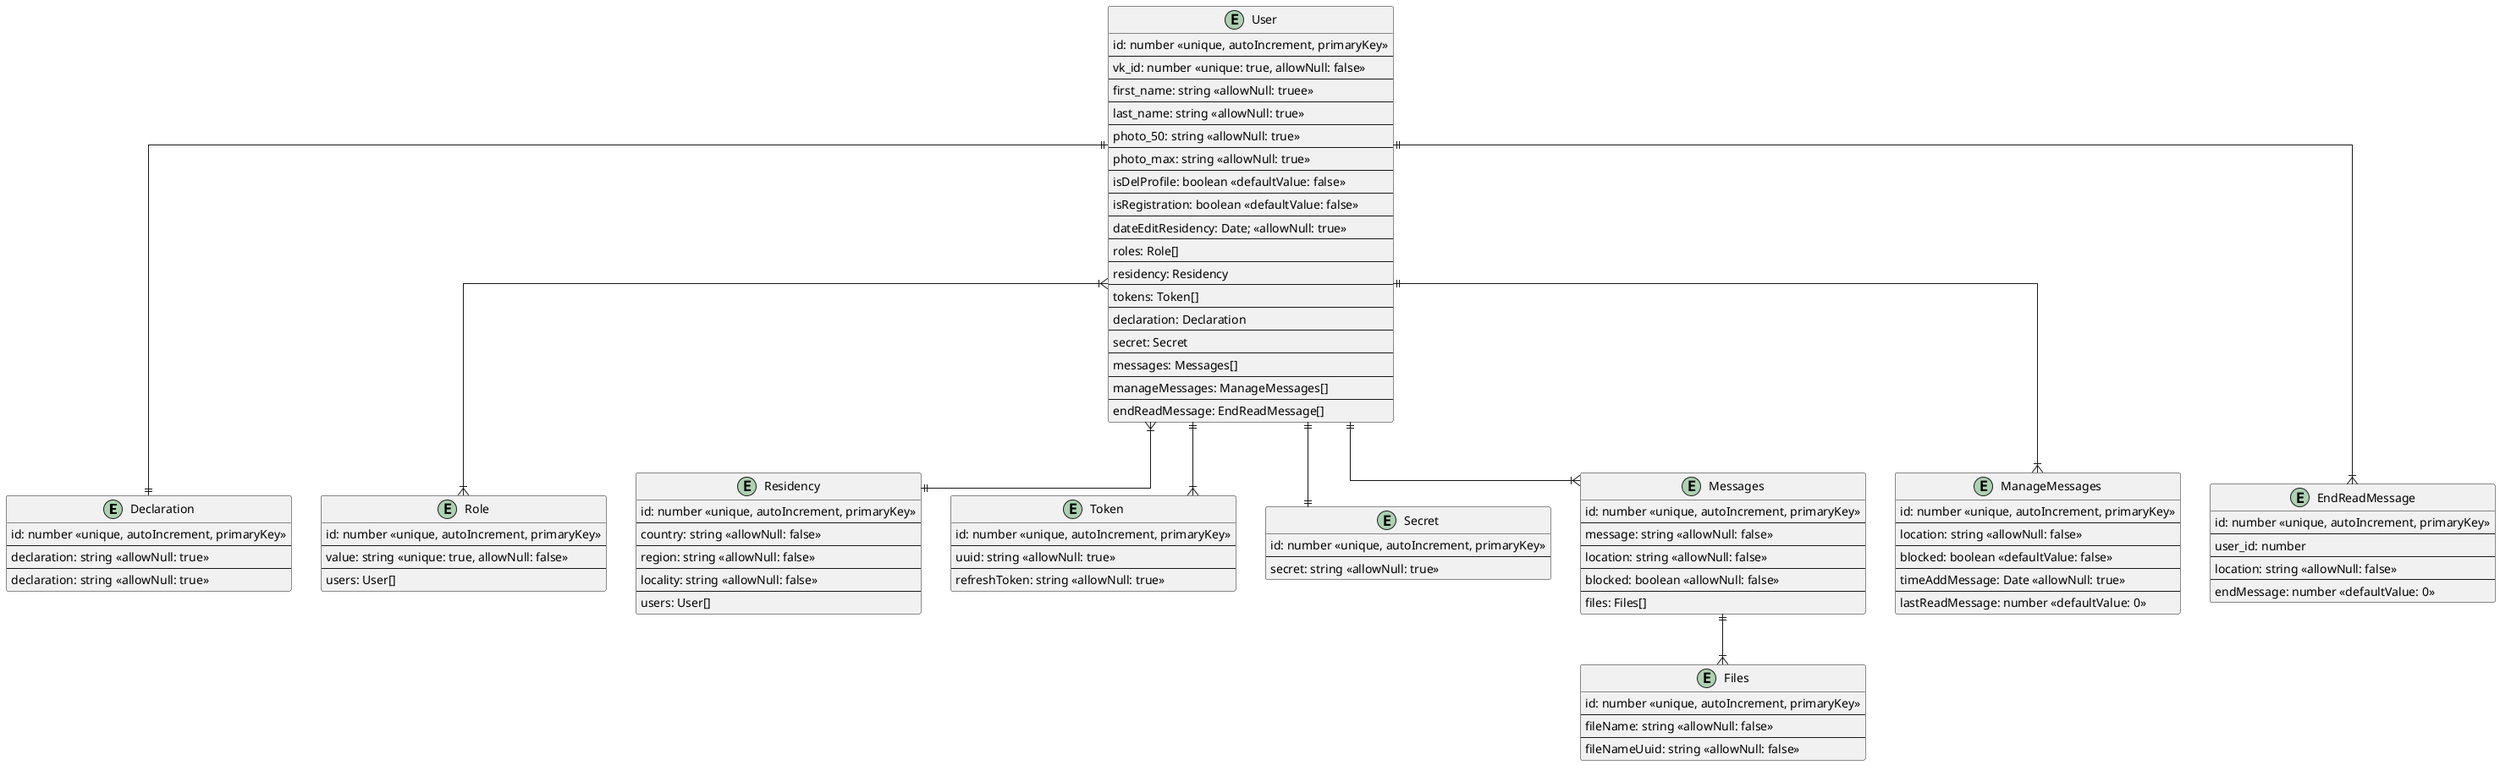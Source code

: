 @startuml
' hide the spot
' hide circle
' avoid problems with angled crows feet
skinparam linetype ortho

entity "Declaration" as declarations {
id: number <<unique, autoIncrement, primaryKey>>
--
declaration: string <<allowNull: true>>
--
declaration: string <<allowNull: true>>
}

entity "User" as users {
id: number <<unique, autoIncrement, primaryKey>>
--
vk_id: number <<unique: true, allowNull: false>>
--
first_name: string <<allowNull: truee>>
--
last_name: string <<allowNull: true>>
--
photo_50: string <<allowNull: true>>
--
photo_max: string <<allowNull: true>>
--
isDelProfile: boolean <<defaultValue: false>>
--
isRegistration: boolean <<defaultValue: false>>
--
dateEditResidency: Date; <<allowNull: true>>
--
roles: Role[]
--
residency: Residency
--
tokens: Token[]
--
declaration: Declaration
--
secret: Secret
--
messages: Messages[]
--
manageMessages: ManageMessages[]
--
endReadMessage: EndReadMessage[]
}

entity "Role" as roles {
id: number <<unique, autoIncrement, primaryKey>>
--
value: string <<unique: true, allowNull: false>>
--
users: User[]
}

entity "Residency" as resydency {
id: number <<unique, autoIncrement, primaryKey>>
--
country: string <<allowNull: false>>
--
region: string <<allowNull: false>>
--
locality: string <<allowNull: false>>
--
users: User[]
}

entity "Token" as token {
id: number <<unique, autoIncrement, primaryKey>>
--
uuid: string <<allowNull: true>>
--
refreshToken: string <<allowNull: true>>
}

entity "Secret" as secret {
id: number <<unique, autoIncrement, primaryKey>>
--
secret: string <<allowNull: true>>
}

entity "Messages" as messages {
id: number <<unique, autoIncrement, primaryKey>>
--
message: string <<allowNull: false>>
--
location: string <<allowNull: false>>
--
blocked: boolean <<allowNull: false>>
--
files: Files[]
}

entity "ManageMessages" as manageMessage {
id: number <<unique, autoIncrement, primaryKey>>
--
location: string <<allowNull: false>>
--
blocked: boolean <<defaultValue: false>>
--
timeAddMessage: Date <<allowNull: true>>
--
lastReadMessage: number <<defaultValue: 0>>
}

entity "EndReadMessage" as endReadMessage {
id: number <<unique, autoIncrement, primaryKey>>
--
user_id: number
--
location: string <<allowNull: false>>
--
endMessage: number <<defaultValue: 0>>
}

entity "Files" as files {
id: number <<unique, autoIncrement, primaryKey>>
--
fileName: string <<allowNull: false>>
--
fileNameUuid: string <<allowNull: false>>
}

users ||--|| declarations
users }|--|{ roles
users }|--|| resydency
users ||--|{ token
users ||--|| secret
users ||--|{ messages
users ||--|{ manageMessage
users ||--|{ endReadMessage
messages ||--|{ files
@endum